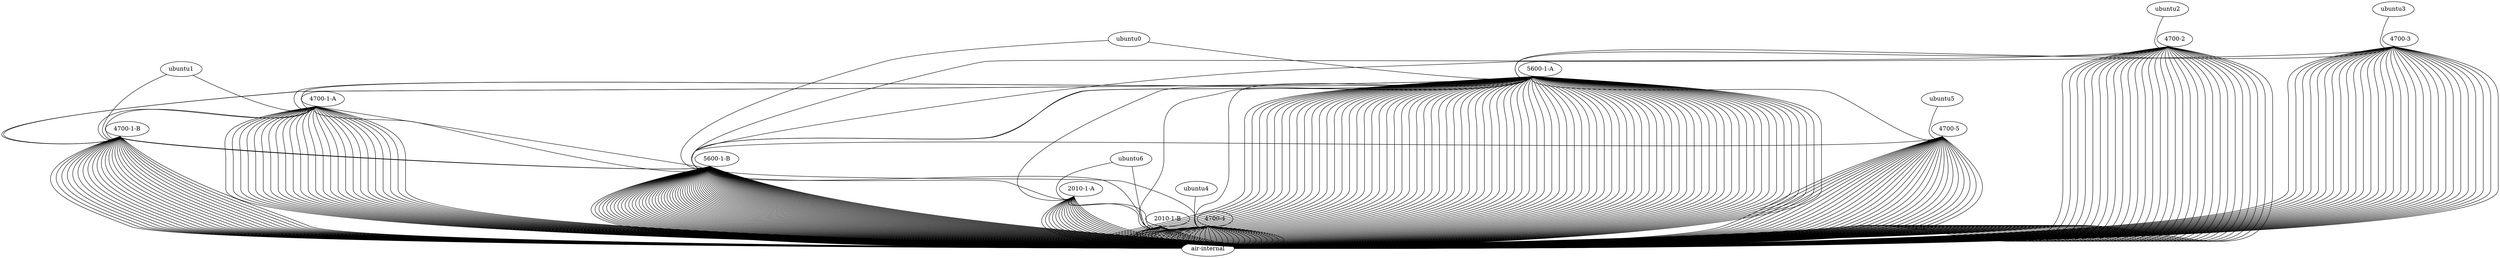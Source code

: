 graph "OSC" {
  "5600-1-A" [ function="spine" memory="2048" os="cumulus-vx-5.9.1" cpu="1"]
  "5600-1-B" [ function="spine" memory="2048" os="cumulus-vx-5.9.1" cpu="1"]
  "4700-1-A" [ function="leaf" memory="2048" os="cumulus-vx-5.9.1" cpu="1"]
  "4700-1-B" [ function="leaf" memory="2048" os="cumulus-vx-5.9.1" cpu="1"]
  "4700-2" [ function="leaf" memory="2048" os="cumulus-vx-5.9.1" cpu="1"]
  "4700-3" [ function="leaf" memory="2048" os="cumulus-vx-5.9.1" cpu="1"]
  "4700-4" [ function="leaf" memory="2048" os="cumulus-vx-5.9.1" cpu="1"]
  "4700-5" [ function="leaf" memory="2048" os="cumulus-vx-5.9.1" cpu="1"]
  "2010-1-A" [ function="leaf" memory="2048" os="cumulus-vx-5.9.1" cpu="1"]
  "2010-1-B" [ function="leaf" memory="2048" os="cumulus-vx-5.9.1" cpu="1"]
  "ubuntu0" [ function="server" memory="1024" os="generic/ubuntu2204" cpu="1"]
  "ubuntu1" [ function="server" memory="1024" os="generic/ubuntu2204" cpu="1"]
  "ubuntu2" [ function="server" memory="1024" os="generic/ubuntu2204" cpu="1"]
  "ubuntu3" [ function="server" memory="1024" os="generic/ubuntu2204" cpu="1"]
  "ubuntu4" [ function="server" memory="1024" os="generic/ubuntu2204" cpu="1"]
  "ubuntu5" [ function="server" memory="1024" os="generic/ubuntu2204" cpu="1"]
  "ubuntu6" [ function="server" memory="1024" os="generic/ubuntu2204" cpu="1"]
    "2010-1-A":"swp17" -- "2010-1-B":"swp17"
    "2010-1-A":"swp18" -- "2010-1-B":"swp18"
    "4700-1-B":"swp31" -- "4700-1-A":"swp31"
    "4700-1-A":"swp32" -- "4700-1-B":"swp32"
    "5600-1-B":"swp61s0" -- "4700-1-A":"swp29"
    "5600-1-B":"swp61s1" -- "4700-1-B":"swp29"
    "5600-1-B":"swp62s0" -- "4700-1-A":"swp30"
    "4700-1-B":"swp30" -- "5600-1-B":"swp62s1"
    "5600-1-B":"swp58s0" -- "2010-1-A":"swp20"
    "2010-1-B":"swp20" -- "5600-1-B":"swp58s1"
    "5600-1-B":"swp59s0" -- "4700-4":"swp32"
    "4700-5":"swp32" -- "5600-1-B":"swp59s1"
    "4700-2":"swp32" -- "5600-1-B":"swp60s0"
    "4700-3":"swp32" -- "5600-1-B":"swp60s1"
    "5600-1-B":"swp63" -- "5600-1-A":"swp63"
    "5600-1-B":"swp64" -- "5600-1-A":"swp64"
    "5600-1-A":"swp61s0" -- "4700-1-A":"swp27"
    "4700-1-B":"swp27" -- "5600-1-A":"swp61s1"
    "5600-1-A":"swp62s0" -- "4700-1-A":"swp28"
    "4700-1-B":"swp28" -- "5600-1-A":"swp62s1"
    "5600-1-A":"swp58s0" -- "2010-1-A":"swp19"
    "2010-1-B":"swp19" -- "5600-1-A":"swp58s1"
    "4700-4":"swp31" -- "5600-1-A":"swp59s0"
    "5600-1-A":"swp59s1" -- "4700-5":"swp31"
    "4700-2":"swp31" -- "5600-1-A":"swp60s0"
    "4700-3":"swp31" -- "5600-1-A":"swp60s1"
    "ubuntu0":"eth1" -- "5600-1-A":"swp1s0"
    "ubuntu0":"eth2" -- "5600-1-B":"swp1s0"
    "ubuntu2":"eth1" -- "4700-2":"swp1"
    "ubuntu3":"eth1" -- "4700-3":"swp1"
    "ubuntu4":"eth1" -- "4700-4":"swp1"
    "ubuntu5":"eth1" -- "4700-5":"swp1"
    "ubuntu1":"eth1" -- "4700-1-A":"swp1"
    "ubuntu1":"eth2" -- "4700-1-B":"swp1"
    "ubuntu6":"eth1" -- "2010-1-A":"swp1"
    "ubuntu6":"eth2" -- "2010-1-B":"swp1"

  # Internal Air connectivity for uncabled ports
  "air-internal" [function="fake"]
    "5600-1-A":"swp5" -- "air-internal":"eth1"
    "5600-1-A":"swp6" -- "air-internal":"eth2"
    "5600-1-A":"swp7" -- "air-internal":"eth3"
    "5600-1-A":"swp8" -- "air-internal":"eth4"
    "5600-1-A":"swp9" -- "air-internal":"eth5"
    "5600-1-A":"swp10" -- "air-internal":"eth6"
    "5600-1-A":"swp11" -- "air-internal":"eth7"
    "5600-1-A":"swp12" -- "air-internal":"eth8"
    "5600-1-A":"swp13" -- "air-internal":"eth9"
    "5600-1-A":"swp14" -- "air-internal":"eth10"
    "5600-1-A":"swp15" -- "air-internal":"eth11"
    "5600-1-A":"swp16" -- "air-internal":"eth12"
    "5600-1-A":"swp17" -- "air-internal":"eth13"
    "5600-1-A":"swp18" -- "air-internal":"eth14"
    "5600-1-A":"swp19" -- "air-internal":"eth15"
    "5600-1-A":"swp20" -- "air-internal":"eth16"
    "5600-1-A":"swp21" -- "air-internal":"eth17"
    "5600-1-A":"swp22" -- "air-internal":"eth18"
    "5600-1-A":"swp23" -- "air-internal":"eth19"
    "5600-1-A":"swp24" -- "air-internal":"eth20"
    "5600-1-A":"swp25" -- "air-internal":"eth21"
    "5600-1-A":"swp26" -- "air-internal":"eth22"
    "5600-1-A":"swp27" -- "air-internal":"eth23"
    "5600-1-A":"swp28" -- "air-internal":"eth24"
    "5600-1-A":"swp29" -- "air-internal":"eth25"
    "5600-1-A":"swp30" -- "air-internal":"eth26"
    "5600-1-A":"swp31" -- "air-internal":"eth27"
    "5600-1-A":"swp32" -- "air-internal":"eth28"
    "5600-1-A":"swp33" -- "air-internal":"eth29"
    "5600-1-A":"swp34" -- "air-internal":"eth30"
    "5600-1-A":"swp35" -- "air-internal":"eth31"
    "5600-1-A":"swp36" -- "air-internal":"eth32"
    "5600-1-A":"swp37" -- "air-internal":"eth33"
    "5600-1-A":"swp38" -- "air-internal":"eth34"
    "5600-1-A":"swp39" -- "air-internal":"eth35"
    "5600-1-A":"swp40" -- "air-internal":"eth36"
    "5600-1-A":"swp41" -- "air-internal":"eth37"
    "5600-1-A":"swp42" -- "air-internal":"eth38"
    "5600-1-A":"swp43" -- "air-internal":"eth39"
    "5600-1-A":"swp44" -- "air-internal":"eth40"
    "5600-1-A":"swp45" -- "air-internal":"eth41"
    "5600-1-A":"swp46" -- "air-internal":"eth42"
    "5600-1-A":"swp47" -- "air-internal":"eth43"
    "5600-1-A":"swp48" -- "air-internal":"eth44"
    "5600-1-A":"swp49" -- "air-internal":"eth45"
    "5600-1-A":"swp50" -- "air-internal":"eth46"
    "5600-1-A":"swp51" -- "air-internal":"eth47"
    "5600-1-A":"swp52" -- "air-internal":"eth48"
    "5600-1-A":"swp53" -- "air-internal":"eth49"
    "5600-1-A":"swp54" -- "air-internal":"eth50"
    "5600-1-A":"swp55" -- "air-internal":"eth51"
    "5600-1-A":"swp56" -- "air-internal":"eth52"
    "5600-1-A":"swp57" -- "air-internal":"eth53"
    "5600-1-A":"swp61s2" -- "air-internal":"eth54"
    "5600-1-A":"swp61s3" -- "air-internal":"eth55"
    "5600-1-A":"swp62s2" -- "air-internal":"eth56"
    "5600-1-A":"swp62s3" -- "air-internal":"eth57"
    "5600-1-A":"swp58s2" -- "air-internal":"eth58"
    "5600-1-A":"swp58s3" -- "air-internal":"eth59"
    "5600-1-A":"swp59s2" -- "air-internal":"eth60"
    "5600-1-A":"swp59s3" -- "air-internal":"eth61"
    "5600-1-A":"swp60s2" -- "air-internal":"eth62"
    "5600-1-A":"swp60s3" -- "air-internal":"eth63"
    "5600-1-A":"swp1s1" -- "air-internal":"eth64"
    "5600-1-A":"swp1s2" -- "air-internal":"eth65"
    "5600-1-A":"swp1s3" -- "air-internal":"eth66"
    "5600-1-A":"swp2s0" -- "air-internal":"eth67"
    "5600-1-A":"swp2s1" -- "air-internal":"eth68"
    "5600-1-A":"swp2s2" -- "air-internal":"eth69"
    "5600-1-A":"swp2s3" -- "air-internal":"eth70"
    "5600-1-A":"swp3s0" -- "air-internal":"eth71"
    "5600-1-A":"swp3s1" -- "air-internal":"eth72"
    "5600-1-A":"swp3s2" -- "air-internal":"eth73"
    "5600-1-A":"swp3s3" -- "air-internal":"eth74"
    "5600-1-A":"swp4s0" -- "air-internal":"eth75"
    "5600-1-A":"swp4s1" -- "air-internal":"eth76"
    "5600-1-A":"swp4s2" -- "air-internal":"eth77"
    "5600-1-A":"swp4s3" -- "air-internal":"eth78"
    "5600-1-B":"swp5" -- "air-internal":"eth79"
    "5600-1-B":"swp6" -- "air-internal":"eth80"
    "5600-1-B":"swp7" -- "air-internal":"eth81"
    "5600-1-B":"swp8" -- "air-internal":"eth82"
    "5600-1-B":"swp9" -- "air-internal":"eth83"
    "5600-1-B":"swp10" -- "air-internal":"eth84"
    "5600-1-B":"swp11" -- "air-internal":"eth85"
    "5600-1-B":"swp12" -- "air-internal":"eth86"
    "5600-1-B":"swp13" -- "air-internal":"eth87"
    "5600-1-B":"swp14" -- "air-internal":"eth88"
    "5600-1-B":"swp15" -- "air-internal":"eth89"
    "5600-1-B":"swp16" -- "air-internal":"eth90"
    "5600-1-B":"swp17" -- "air-internal":"eth91"
    "5600-1-B":"swp18" -- "air-internal":"eth92"
    "5600-1-B":"swp19" -- "air-internal":"eth93"
    "5600-1-B":"swp20" -- "air-internal":"eth94"
    "5600-1-B":"swp21" -- "air-internal":"eth95"
    "5600-1-B":"swp22" -- "air-internal":"eth96"
    "5600-1-B":"swp23" -- "air-internal":"eth97"
    "5600-1-B":"swp24" -- "air-internal":"eth98"
    "5600-1-B":"swp25" -- "air-internal":"eth99"
    "5600-1-B":"swp26" -- "air-internal":"eth100"
    "5600-1-B":"swp27" -- "air-internal":"eth101"
    "5600-1-B":"swp28" -- "air-internal":"eth102"
    "5600-1-B":"swp29" -- "air-internal":"eth103"
    "5600-1-B":"swp30" -- "air-internal":"eth104"
    "5600-1-B":"swp31" -- "air-internal":"eth105"
    "5600-1-B":"swp32" -- "air-internal":"eth106"
    "5600-1-B":"swp33" -- "air-internal":"eth107"
    "5600-1-B":"swp34" -- "air-internal":"eth108"
    "5600-1-B":"swp35" -- "air-internal":"eth109"
    "5600-1-B":"swp36" -- "air-internal":"eth110"
    "5600-1-B":"swp37" -- "air-internal":"eth111"
    "5600-1-B":"swp38" -- "air-internal":"eth112"
    "5600-1-B":"swp39" -- "air-internal":"eth113"
    "5600-1-B":"swp40" -- "air-internal":"eth114"
    "5600-1-B":"swp41" -- "air-internal":"eth115"
    "5600-1-B":"swp42" -- "air-internal":"eth116"
    "5600-1-B":"swp43" -- "air-internal":"eth117"
    "5600-1-B":"swp44" -- "air-internal":"eth118"
    "5600-1-B":"swp45" -- "air-internal":"eth119"
    "5600-1-B":"swp46" -- "air-internal":"eth120"
    "5600-1-B":"swp47" -- "air-internal":"eth121"
    "5600-1-B":"swp48" -- "air-internal":"eth122"
    "5600-1-B":"swp49" -- "air-internal":"eth123"
    "5600-1-B":"swp50" -- "air-internal":"eth124"
    "5600-1-B":"swp51" -- "air-internal":"eth125"
    "5600-1-B":"swp52" -- "air-internal":"eth126"
    "5600-1-B":"swp53" -- "air-internal":"eth127"
    "5600-1-B":"swp54" -- "air-internal":"eth128"
    "5600-1-B":"swp55" -- "air-internal":"eth129"
    "5600-1-B":"swp56" -- "air-internal":"eth130"
    "5600-1-B":"swp57" -- "air-internal":"eth131"
    "5600-1-B":"swp61s2" -- "air-internal":"eth132"
    "5600-1-B":"swp61s3" -- "air-internal":"eth133"
    "5600-1-B":"swp62s2" -- "air-internal":"eth134"
    "5600-1-B":"swp62s3" -- "air-internal":"eth135"
    "5600-1-B":"swp58s2" -- "air-internal":"eth136"
    "5600-1-B":"swp58s3" -- "air-internal":"eth137"
    "5600-1-B":"swp59s2" -- "air-internal":"eth138"
    "5600-1-B":"swp59s3" -- "air-internal":"eth139"
    "5600-1-B":"swp60s2" -- "air-internal":"eth140"
    "5600-1-B":"swp60s3" -- "air-internal":"eth141"
    "5600-1-B":"swp1s1" -- "air-internal":"eth142"
    "5600-1-B":"swp1s2" -- "air-internal":"eth143"
    "5600-1-B":"swp1s3" -- "air-internal":"eth144"
    "5600-1-B":"swp2s0" -- "air-internal":"eth145"
    "5600-1-B":"swp2s1" -- "air-internal":"eth146"
    "5600-1-B":"swp2s2" -- "air-internal":"eth147"
    "5600-1-B":"swp2s3" -- "air-internal":"eth148"
    "5600-1-B":"swp3s0" -- "air-internal":"eth149"
    "5600-1-B":"swp3s1" -- "air-internal":"eth150"
    "5600-1-B":"swp3s2" -- "air-internal":"eth151"
    "5600-1-B":"swp3s3" -- "air-internal":"eth152"
    "5600-1-B":"swp4s0" -- "air-internal":"eth153"
    "5600-1-B":"swp4s1" -- "air-internal":"eth154"
    "5600-1-B":"swp4s2" -- "air-internal":"eth155"
    "5600-1-B":"swp4s3" -- "air-internal":"eth156"
    "4700-1-A":"swp2" -- "air-internal":"eth157"
    "4700-1-A":"swp3" -- "air-internal":"eth158"
    "4700-1-A":"swp4" -- "air-internal":"eth159"
    "4700-1-A":"swp5" -- "air-internal":"eth160"
    "4700-1-A":"swp6" -- "air-internal":"eth161"
    "4700-1-A":"swp7" -- "air-internal":"eth162"
    "4700-1-A":"swp8" -- "air-internal":"eth163"
    "4700-1-A":"swp9" -- "air-internal":"eth164"
    "4700-1-A":"swp10" -- "air-internal":"eth165"
    "4700-1-A":"swp11" -- "air-internal":"eth166"
    "4700-1-A":"swp12" -- "air-internal":"eth167"
    "4700-1-A":"swp13" -- "air-internal":"eth168"
    "4700-1-A":"swp14" -- "air-internal":"eth169"
    "4700-1-A":"swp15" -- "air-internal":"eth170"
    "4700-1-A":"swp16" -- "air-internal":"eth171"
    "4700-1-A":"swp17" -- "air-internal":"eth172"
    "4700-1-A":"swp18" -- "air-internal":"eth173"
    "4700-1-A":"swp19" -- "air-internal":"eth174"
    "4700-1-A":"swp20" -- "air-internal":"eth175"
    "4700-1-A":"swp21" -- "air-internal":"eth176"
    "4700-1-A":"swp22" -- "air-internal":"eth177"
    "4700-1-A":"swp23" -- "air-internal":"eth178"
    "4700-1-A":"swp24" -- "air-internal":"eth179"
    "4700-1-A":"swp25" -- "air-internal":"eth180"
    "4700-1-A":"swp26" -- "air-internal":"eth181"
    "4700-1-B":"swp2" -- "air-internal":"eth182"
    "4700-1-B":"swp3" -- "air-internal":"eth183"
    "4700-1-B":"swp4" -- "air-internal":"eth184"
    "4700-1-B":"swp5" -- "air-internal":"eth185"
    "4700-1-B":"swp6" -- "air-internal":"eth186"
    "4700-1-B":"swp7" -- "air-internal":"eth187"
    "4700-1-B":"swp8" -- "air-internal":"eth188"
    "4700-1-B":"swp9" -- "air-internal":"eth189"
    "4700-1-B":"swp10" -- "air-internal":"eth190"
    "4700-1-B":"swp11" -- "air-internal":"eth191"
    "4700-1-B":"swp12" -- "air-internal":"eth192"
    "4700-1-B":"swp13" -- "air-internal":"eth193"
    "4700-1-B":"swp14" -- "air-internal":"eth194"
    "4700-1-B":"swp15" -- "air-internal":"eth195"
    "4700-1-B":"swp16" -- "air-internal":"eth196"
    "4700-1-B":"swp17" -- "air-internal":"eth197"
    "4700-1-B":"swp18" -- "air-internal":"eth198"
    "4700-1-B":"swp19" -- "air-internal":"eth199"
    "4700-1-B":"swp20" -- "air-internal":"eth200"
    "4700-1-B":"swp21" -- "air-internal":"eth201"
    "4700-1-B":"swp22" -- "air-internal":"eth202"
    "4700-1-B":"swp23" -- "air-internal":"eth203"
    "4700-1-B":"swp24" -- "air-internal":"eth204"
    "4700-1-B":"swp25" -- "air-internal":"eth205"
    "4700-1-B":"swp26" -- "air-internal":"eth206"
    "4700-2":"swp2" -- "air-internal":"eth207"
    "4700-2":"swp3" -- "air-internal":"eth208"
    "4700-2":"swp4" -- "air-internal":"eth209"
    "4700-2":"swp5" -- "air-internal":"eth210"
    "4700-2":"swp6" -- "air-internal":"eth211"
    "4700-2":"swp7" -- "air-internal":"eth212"
    "4700-2":"swp8" -- "air-internal":"eth213"
    "4700-2":"swp9" -- "air-internal":"eth214"
    "4700-2":"swp10" -- "air-internal":"eth215"
    "4700-2":"swp11" -- "air-internal":"eth216"
    "4700-2":"swp12" -- "air-internal":"eth217"
    "4700-2":"swp13" -- "air-internal":"eth218"
    "4700-2":"swp14" -- "air-internal":"eth219"
    "4700-2":"swp15" -- "air-internal":"eth220"
    "4700-2":"swp16" -- "air-internal":"eth221"
    "4700-2":"swp17" -- "air-internal":"eth222"
    "4700-2":"swp18" -- "air-internal":"eth223"
    "4700-2":"swp19" -- "air-internal":"eth224"
    "4700-2":"swp20" -- "air-internal":"eth225"
    "4700-2":"swp21" -- "air-internal":"eth226"
    "4700-2":"swp22" -- "air-internal":"eth227"
    "4700-2":"swp23" -- "air-internal":"eth228"
    "4700-2":"swp24" -- "air-internal":"eth229"
    "4700-2":"swp25" -- "air-internal":"eth230"
    "4700-2":"swp26" -- "air-internal":"eth231"
    "4700-2":"swp27" -- "air-internal":"eth232"
    "4700-2":"swp28" -- "air-internal":"eth233"
    "4700-2":"swp29" -- "air-internal":"eth234"
    "4700-2":"swp30" -- "air-internal":"eth235"
    "4700-3":"swp2" -- "air-internal":"eth236"
    "4700-3":"swp3" -- "air-internal":"eth237"
    "4700-3":"swp4" -- "air-internal":"eth238"
    "4700-3":"swp5" -- "air-internal":"eth239"
    "4700-3":"swp6" -- "air-internal":"eth240"
    "4700-3":"swp7" -- "air-internal":"eth241"
    "4700-3":"swp8" -- "air-internal":"eth242"
    "4700-3":"swp9" -- "air-internal":"eth243"
    "4700-3":"swp10" -- "air-internal":"eth244"
    "4700-3":"swp11" -- "air-internal":"eth245"
    "4700-3":"swp12" -- "air-internal":"eth246"
    "4700-3":"swp13" -- "air-internal":"eth247"
    "4700-3":"swp14" -- "air-internal":"eth248"
    "4700-3":"swp15" -- "air-internal":"eth249"
    "4700-3":"swp16" -- "air-internal":"eth250"
    "4700-3":"swp17" -- "air-internal":"eth251"
    "4700-3":"swp18" -- "air-internal":"eth252"
    "4700-3":"swp19" -- "air-internal":"eth253"
    "4700-3":"swp20" -- "air-internal":"eth254"
    "4700-3":"swp21" -- "air-internal":"eth255"
    "4700-3":"swp22" -- "air-internal":"eth256"
    "4700-3":"swp23" -- "air-internal":"eth257"
    "4700-3":"swp24" -- "air-internal":"eth258"
    "4700-3":"swp25" -- "air-internal":"eth259"
    "4700-3":"swp26" -- "air-internal":"eth260"
    "4700-3":"swp27" -- "air-internal":"eth261"
    "4700-3":"swp28" -- "air-internal":"eth262"
    "4700-3":"swp29" -- "air-internal":"eth263"
    "4700-3":"swp30" -- "air-internal":"eth264"
    "4700-4":"swp2" -- "air-internal":"eth265"
    "4700-4":"swp3" -- "air-internal":"eth266"
    "4700-4":"swp4" -- "air-internal":"eth267"
    "4700-4":"swp5" -- "air-internal":"eth268"
    "4700-4":"swp6" -- "air-internal":"eth269"
    "4700-4":"swp7" -- "air-internal":"eth270"
    "4700-4":"swp8" -- "air-internal":"eth271"
    "4700-4":"swp9" -- "air-internal":"eth272"
    "4700-4":"swp10" -- "air-internal":"eth273"
    "4700-4":"swp11" -- "air-internal":"eth274"
    "4700-4":"swp12" -- "air-internal":"eth275"
    "4700-4":"swp13" -- "air-internal":"eth276"
    "4700-4":"swp14" -- "air-internal":"eth277"
    "4700-4":"swp15" -- "air-internal":"eth278"
    "4700-4":"swp16" -- "air-internal":"eth279"
    "4700-4":"swp17" -- "air-internal":"eth280"
    "4700-4":"swp18" -- "air-internal":"eth281"
    "4700-4":"swp19" -- "air-internal":"eth282"
    "4700-4":"swp20" -- "air-internal":"eth283"
    "4700-4":"swp21" -- "air-internal":"eth284"
    "4700-4":"swp22" -- "air-internal":"eth285"
    "4700-4":"swp23" -- "air-internal":"eth286"
    "4700-4":"swp24" -- "air-internal":"eth287"
    "4700-4":"swp25" -- "air-internal":"eth288"
    "4700-4":"swp26" -- "air-internal":"eth289"
    "4700-4":"swp27" -- "air-internal":"eth290"
    "4700-4":"swp28" -- "air-internal":"eth291"
    "4700-4":"swp29" -- "air-internal":"eth292"
    "4700-4":"swp30" -- "air-internal":"eth293"
    "4700-5":"swp2" -- "air-internal":"eth294"
    "4700-5":"swp3" -- "air-internal":"eth295"
    "4700-5":"swp4" -- "air-internal":"eth296"
    "4700-5":"swp5" -- "air-internal":"eth297"
    "4700-5":"swp6" -- "air-internal":"eth298"
    "4700-5":"swp7" -- "air-internal":"eth299"
    "4700-5":"swp8" -- "air-internal":"eth300"
    "4700-5":"swp9" -- "air-internal":"eth301"
    "4700-5":"swp10" -- "air-internal":"eth302"
    "4700-5":"swp11" -- "air-internal":"eth303"
    "4700-5":"swp12" -- "air-internal":"eth304"
    "4700-5":"swp13" -- "air-internal":"eth305"
    "4700-5":"swp14" -- "air-internal":"eth306"
    "4700-5":"swp15" -- "air-internal":"eth307"
    "4700-5":"swp16" -- "air-internal":"eth308"
    "4700-5":"swp17" -- "air-internal":"eth309"
    "4700-5":"swp18" -- "air-internal":"eth310"
    "4700-5":"swp19" -- "air-internal":"eth311"
    "4700-5":"swp20" -- "air-internal":"eth312"
    "4700-5":"swp21" -- "air-internal":"eth313"
    "4700-5":"swp22" -- "air-internal":"eth314"
    "4700-5":"swp23" -- "air-internal":"eth315"
    "4700-5":"swp24" -- "air-internal":"eth316"
    "4700-5":"swp25" -- "air-internal":"eth317"
    "4700-5":"swp26" -- "air-internal":"eth318"
    "4700-5":"swp27" -- "air-internal":"eth319"
    "4700-5":"swp28" -- "air-internal":"eth320"
    "4700-5":"swp29" -- "air-internal":"eth321"
    "4700-5":"swp30" -- "air-internal":"eth322"
    "2010-1-A":"swp2" -- "air-internal":"eth323"
    "2010-1-A":"swp3" -- "air-internal":"eth324"
    "2010-1-A":"swp4" -- "air-internal":"eth325"
    "2010-1-A":"swp5" -- "air-internal":"eth326"
    "2010-1-A":"swp6" -- "air-internal":"eth327"
    "2010-1-A":"swp7" -- "air-internal":"eth328"
    "2010-1-A":"swp8" -- "air-internal":"eth329"
    "2010-1-A":"swp9" -- "air-internal":"eth330"
    "2010-1-A":"swp10" -- "air-internal":"eth331"
    "2010-1-A":"swp11" -- "air-internal":"eth332"
    "2010-1-A":"swp12" -- "air-internal":"eth333"
    "2010-1-A":"swp13" -- "air-internal":"eth334"
    "2010-1-A":"swp14" -- "air-internal":"eth335"
    "2010-1-A":"swp15" -- "air-internal":"eth336"
    "2010-1-A":"swp16" -- "air-internal":"eth337"
    "2010-1-A":"swp21" -- "air-internal":"eth338"
    "2010-1-A":"swp22" -- "air-internal":"eth339"
    "2010-1-B":"swp2" -- "air-internal":"eth340"
    "2010-1-B":"swp3" -- "air-internal":"eth341"
    "2010-1-B":"swp4" -- "air-internal":"eth342"
    "2010-1-B":"swp5" -- "air-internal":"eth343"
    "2010-1-B":"swp6" -- "air-internal":"eth344"
    "2010-1-B":"swp7" -- "air-internal":"eth345"
    "2010-1-B":"swp8" -- "air-internal":"eth346"
    "2010-1-B":"swp9" -- "air-internal":"eth347"
    "2010-1-B":"swp10" -- "air-internal":"eth348"
    "2010-1-B":"swp11" -- "air-internal":"eth349"
    "2010-1-B":"swp12" -- "air-internal":"eth350"
    "2010-1-B":"swp13" -- "air-internal":"eth351"
    "2010-1-B":"swp14" -- "air-internal":"eth352"
    "2010-1-B":"swp15" -- "air-internal":"eth353"
    "2010-1-B":"swp16" -- "air-internal":"eth354"
    "2010-1-B":"swp21" -- "air-internal":"eth355"
    "2010-1-B":"swp22" -- "air-internal":"eth356"
}